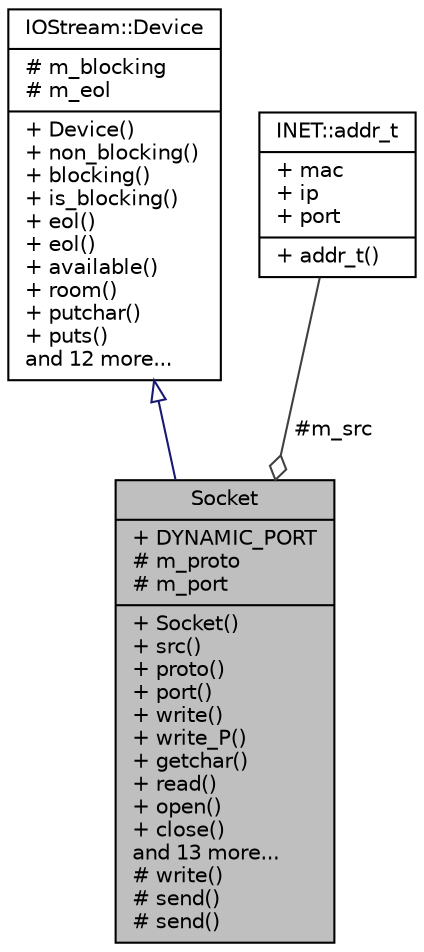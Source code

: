 digraph "Socket"
{
  edge [fontname="Helvetica",fontsize="10",labelfontname="Helvetica",labelfontsize="10"];
  node [fontname="Helvetica",fontsize="10",shape=record];
  Node1 [label="{Socket\n|+ DYNAMIC_PORT\l# m_proto\l# m_port\l|+ Socket()\l+ src()\l+ proto()\l+ port()\l+ write()\l+ write_P()\l+ getchar()\l+ read()\l+ open()\l+ close()\land 13 more...\l# write()\l# send()\l# send()\l}",height=0.2,width=0.4,color="black", fillcolor="grey75", style="filled", fontcolor="black"];
  Node2 -> Node1 [dir="back",color="midnightblue",fontsize="10",style="solid",arrowtail="onormal",fontname="Helvetica"];
  Node2 [label="{IOStream::Device\n|# m_blocking\l# m_eol\l|+ Device()\l+ non_blocking()\l+ blocking()\l+ is_blocking()\l+ eol()\l+ eol()\l+ available()\l+ room()\l+ putchar()\l+ puts()\land 12 more...\l}",height=0.2,width=0.4,color="black", fillcolor="white", style="filled",URL="$d5/d57/classIOStream_1_1Device.html"];
  Node3 -> Node1 [color="grey25",fontsize="10",style="solid",label=" #m_src" ,arrowhead="odiamond",fontname="Helvetica"];
  Node3 [label="{INET::addr_t\n|+ mac\l+ ip\l+ port\l|+ addr_t()\l}",height=0.2,width=0.4,color="black", fillcolor="white", style="filled",URL="$d8/d09/structINET_1_1addr__t.html"];
}
